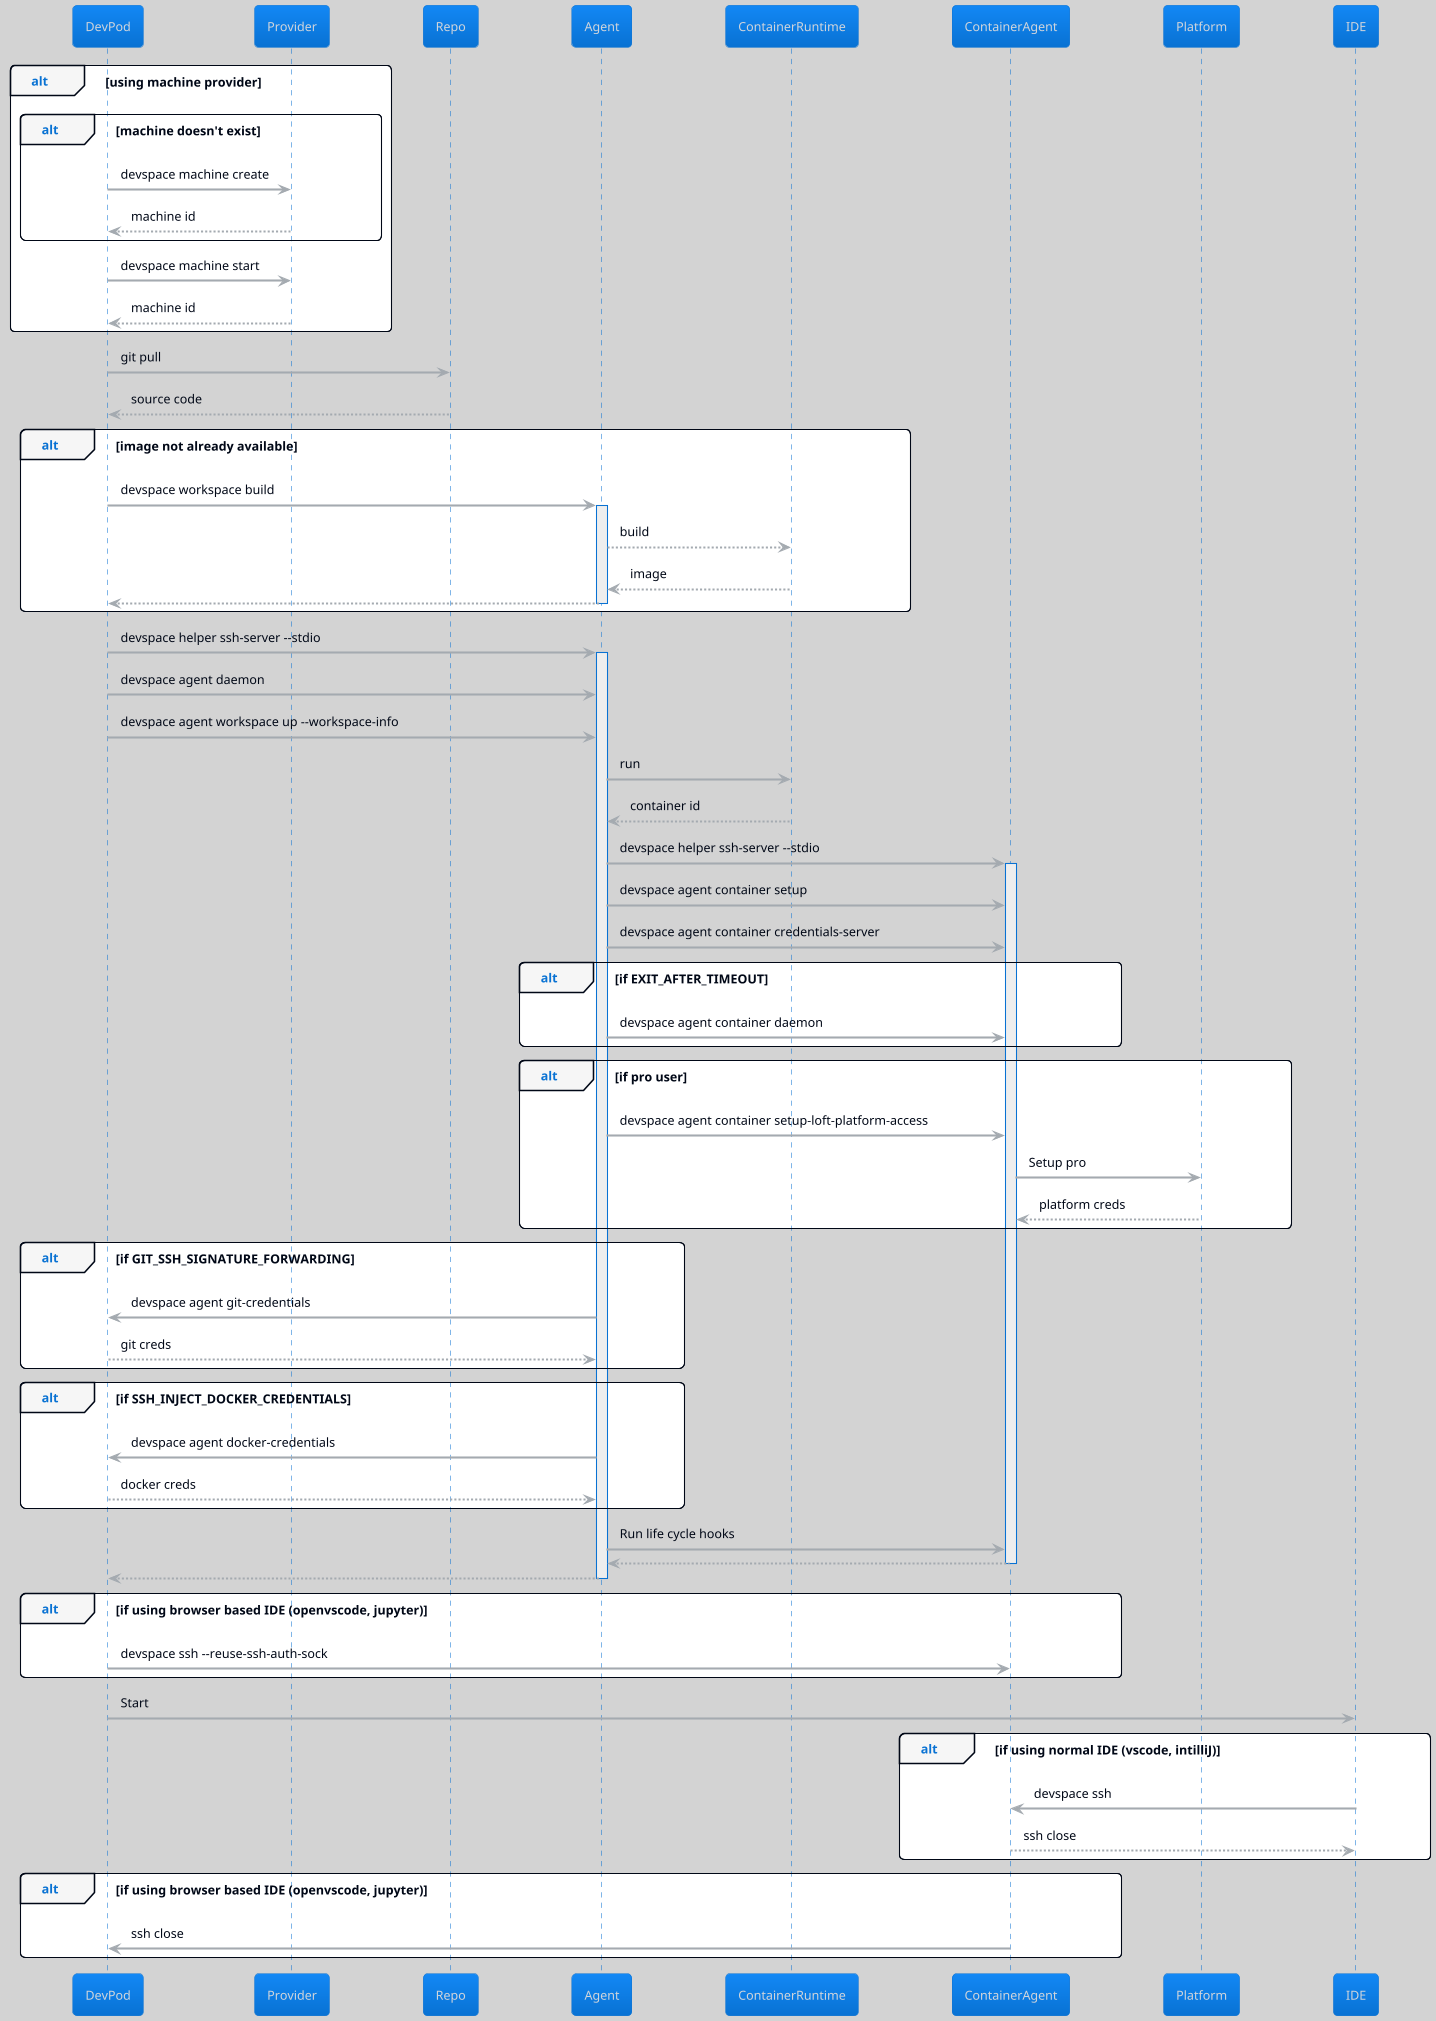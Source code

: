 @startuml

!theme cloudscape-design
skinparam BackgroundColor lightgray

alt using machine provider
alt machine doesn't exist
DevPod -> Provider: devspace machine create
Provider --> DevPod: machine id
end
DevPod -> Provider: devspace machine start
Provider --> DevPod: machine id
end

DevPod -> Repo: git pull
Repo --> DevPod: source code

alt image not already available
DevPod -> Agent: devspace workspace build
activate Agent
Agent --> ContainerRuntime: build
ContainerRuntime --> Agent: image
Agent --> DevPod: 
deactivate Agent
end

DevPod -> Agent: devspace helper ssh-server --stdio
activate Agent
DevPod -> Agent: devspace agent daemon
DevPod -> Agent: devspace agent workspace up --workspace-info

Agent -> ContainerRuntime: run
ContainerRuntime --> Agent: container id

Agent -> ContainerAgent: devspace helper ssh-server --stdio
activate ContainerAgent

Agent -> ContainerAgent: devspace agent container setup
Agent -> ContainerAgent: devspace agent container credentials-server
alt if EXIT_AFTER_TIMEOUT
Agent -> ContainerAgent: devspace agent container daemon
end

alt if pro user
Agent -> ContainerAgent: devspace agent container setup-loft-platform-access
ContainerAgent -> Platform: Setup pro
Platform --> ContainerAgent: platform creds
end

alt if GIT_SSH_SIGNATURE_FORWARDING
Agent -> DevPod: devspace agent git-credentials
DevPod --> Agent: git creds
end
alt if SSH_INJECT_DOCKER_CREDENTIALS
Agent -> DevPod: devspace agent docker-credentials
DevPod --> Agent: docker creds
end

Agent -> ContainerAgent: Run life cycle hooks

ContainerAgent --> Agent: 
deactivate ContainerAgent
Agent --> DevPod: 
deactivate Agent

alt if using browser based IDE (openvscode, jupyter)
DevPod -> ContainerAgent: devspace ssh --reuse-ssh-auth-sock
end

DevPod -> IDE: Start

alt if using normal IDE (vscode, intilliJ)
IDE -> ContainerAgent: devspace ssh
ContainerAgent --> IDE: ssh close
end

alt if using browser based IDE (openvscode, jupyter)
ContainerAgent -> DevPod: ssh close
end


@enduml

